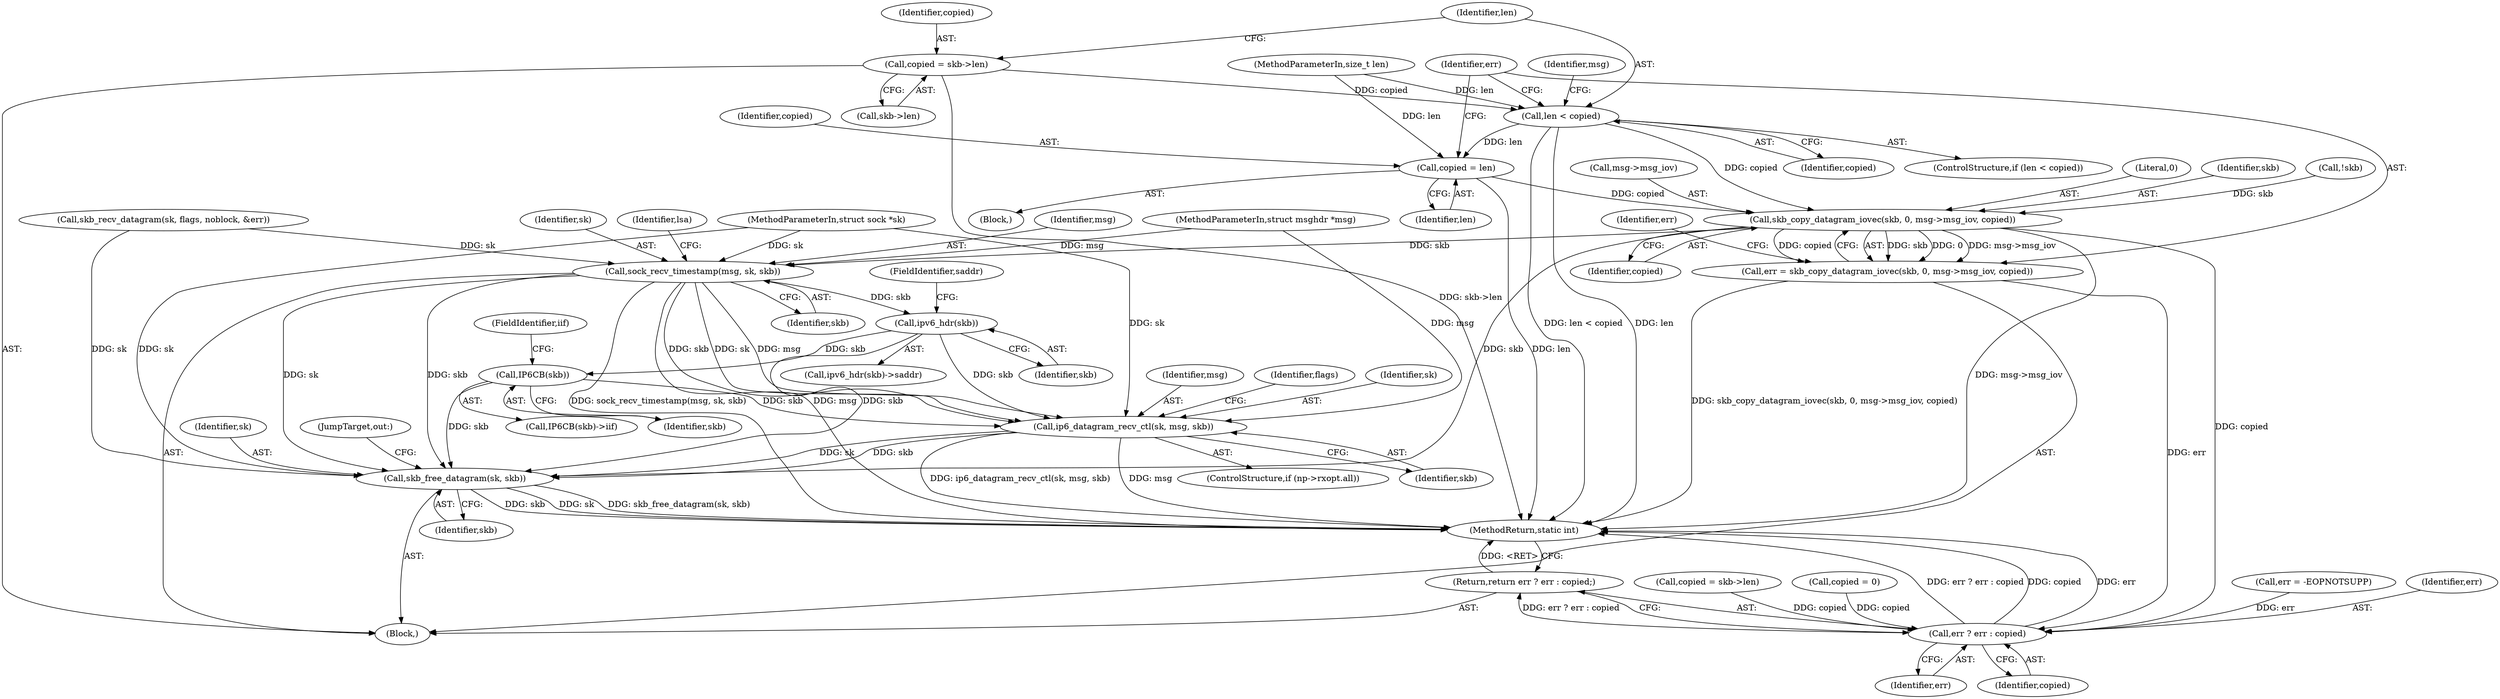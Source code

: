 digraph "0_linux_b860d3cc62877fad02863e2a08efff69a19382d2@pointer" {
"1000167" [label="(Call,copied = skb->len)"];
"1000173" [label="(Call,len < copied)"];
"1000182" [label="(Call,copied = len)"];
"1000187" [label="(Call,skb_copy_datagram_iovec(skb, 0, msg->msg_iov, copied))"];
"1000185" [label="(Call,err = skb_copy_datagram_iovec(skb, 0, msg->msg_iov, copied))"];
"1000278" [label="(Call,err ? err : copied)"];
"1000277" [label="(Return,return err ? err : copied;)"];
"1000197" [label="(Call,sock_recv_timestamp(msg, sk, skb))"];
"1000219" [label="(Call,ipv6_hdr(skb))"];
"1000250" [label="(Call,IP6CB(skb))"];
"1000259" [label="(Call,ip6_datagram_recv_ctl(sk, msg, skb))"];
"1000273" [label="(Call,skb_free_datagram(sk, skb))"];
"1000185" [label="(Call,err = skb_copy_datagram_iovec(skb, 0, msg->msg_iov, copied))"];
"1000251" [label="(Identifier,skb)"];
"1000157" [label="(Call,skb_recv_datagram(sk, flags, noblock, &err))"];
"1000219" [label="(Call,ipv6_hdr(skb))"];
"1000198" [label="(Identifier,msg)"];
"1000104" [label="(MethodParameterIn,struct msghdr *msg)"];
"1000274" [label="(Identifier,sk)"];
"1000197" [label="(Call,sock_recv_timestamp(msg, sk, skb))"];
"1000128" [label="(Call,err = -EOPNOTSUPP)"];
"1000273" [label="(Call,skb_free_datagram(sk, skb))"];
"1000103" [label="(MethodParameterIn,struct sock *sk)"];
"1000249" [label="(Call,IP6CB(skb)->iif)"];
"1000261" [label="(Identifier,msg)"];
"1000187" [label="(Call,skb_copy_datagram_iovec(skb, 0, msg->msg_iov, copied))"];
"1000265" [label="(Identifier,flags)"];
"1000175" [label="(Identifier,copied)"];
"1000250" [label="(Call,IP6CB(skb))"];
"1000279" [label="(Identifier,err)"];
"1000280" [label="(Identifier,err)"];
"1000176" [label="(Block,)"];
"1000277" [label="(Return,return err ? err : copied;)"];
"1000199" [label="(Identifier,sk)"];
"1000169" [label="(Call,skb->len)"];
"1000179" [label="(Identifier,msg)"];
"1000189" [label="(Literal,0)"];
"1000109" [label="(Block,)"];
"1000168" [label="(Identifier,copied)"];
"1000275" [label="(Identifier,skb)"];
"1000188" [label="(Identifier,skb)"];
"1000281" [label="(Identifier,copied)"];
"1000200" [label="(Identifier,skb)"];
"1000167" [label="(Call,copied = skb->len)"];
"1000262" [label="(Identifier,skb)"];
"1000174" [label="(Identifier,len)"];
"1000282" [label="(MethodReturn,static int)"];
"1000278" [label="(Call,err ? err : copied)"];
"1000164" [label="(Call,!skb)"];
"1000184" [label="(Identifier,len)"];
"1000260" [label="(Identifier,sk)"];
"1000190" [label="(Call,msg->msg_iov)"];
"1000172" [label="(ControlStructure,if (len < copied))"];
"1000182" [label="(Call,copied = len)"];
"1000195" [label="(Identifier,err)"];
"1000173" [label="(Call,len < copied)"];
"1000186" [label="(Identifier,err)"];
"1000220" [label="(Identifier,skb)"];
"1000218" [label="(Call,ipv6_hdr(skb)->saddr)"];
"1000259" [label="(Call,ip6_datagram_recv_ctl(sk, msg, skb))"];
"1000183" [label="(Identifier,copied)"];
"1000105" [label="(MethodParameterIn,size_t len)"];
"1000193" [label="(Identifier,copied)"];
"1000221" [label="(FieldIdentifier,saddr)"];
"1000252" [label="(FieldIdentifier,iif)"];
"1000253" [label="(ControlStructure,if (np->rxopt.all))"];
"1000276" [label="(JumpTarget,out:)"];
"1000267" [label="(Call,copied = skb->len)"];
"1000124" [label="(Call,copied = 0)"];
"1000202" [label="(Identifier,lsa)"];
"1000167" -> "1000109"  [label="AST: "];
"1000167" -> "1000169"  [label="CFG: "];
"1000168" -> "1000167"  [label="AST: "];
"1000169" -> "1000167"  [label="AST: "];
"1000174" -> "1000167"  [label="CFG: "];
"1000167" -> "1000282"  [label="DDG: skb->len"];
"1000167" -> "1000173"  [label="DDG: copied"];
"1000173" -> "1000172"  [label="AST: "];
"1000173" -> "1000175"  [label="CFG: "];
"1000174" -> "1000173"  [label="AST: "];
"1000175" -> "1000173"  [label="AST: "];
"1000179" -> "1000173"  [label="CFG: "];
"1000186" -> "1000173"  [label="CFG: "];
"1000173" -> "1000282"  [label="DDG: len < copied"];
"1000173" -> "1000282"  [label="DDG: len"];
"1000105" -> "1000173"  [label="DDG: len"];
"1000173" -> "1000182"  [label="DDG: len"];
"1000173" -> "1000187"  [label="DDG: copied"];
"1000182" -> "1000176"  [label="AST: "];
"1000182" -> "1000184"  [label="CFG: "];
"1000183" -> "1000182"  [label="AST: "];
"1000184" -> "1000182"  [label="AST: "];
"1000186" -> "1000182"  [label="CFG: "];
"1000182" -> "1000282"  [label="DDG: len"];
"1000105" -> "1000182"  [label="DDG: len"];
"1000182" -> "1000187"  [label="DDG: copied"];
"1000187" -> "1000185"  [label="AST: "];
"1000187" -> "1000193"  [label="CFG: "];
"1000188" -> "1000187"  [label="AST: "];
"1000189" -> "1000187"  [label="AST: "];
"1000190" -> "1000187"  [label="AST: "];
"1000193" -> "1000187"  [label="AST: "];
"1000185" -> "1000187"  [label="CFG: "];
"1000187" -> "1000282"  [label="DDG: msg->msg_iov"];
"1000187" -> "1000185"  [label="DDG: skb"];
"1000187" -> "1000185"  [label="DDG: 0"];
"1000187" -> "1000185"  [label="DDG: msg->msg_iov"];
"1000187" -> "1000185"  [label="DDG: copied"];
"1000164" -> "1000187"  [label="DDG: skb"];
"1000187" -> "1000197"  [label="DDG: skb"];
"1000187" -> "1000273"  [label="DDG: skb"];
"1000187" -> "1000278"  [label="DDG: copied"];
"1000185" -> "1000109"  [label="AST: "];
"1000186" -> "1000185"  [label="AST: "];
"1000195" -> "1000185"  [label="CFG: "];
"1000185" -> "1000282"  [label="DDG: skb_copy_datagram_iovec(skb, 0, msg->msg_iov, copied)"];
"1000185" -> "1000278"  [label="DDG: err"];
"1000278" -> "1000277"  [label="AST: "];
"1000278" -> "1000280"  [label="CFG: "];
"1000278" -> "1000281"  [label="CFG: "];
"1000279" -> "1000278"  [label="AST: "];
"1000280" -> "1000278"  [label="AST: "];
"1000281" -> "1000278"  [label="AST: "];
"1000277" -> "1000278"  [label="CFG: "];
"1000278" -> "1000282"  [label="DDG: err"];
"1000278" -> "1000282"  [label="DDG: err ? err : copied"];
"1000278" -> "1000282"  [label="DDG: copied"];
"1000278" -> "1000277"  [label="DDG: err ? err : copied"];
"1000128" -> "1000278"  [label="DDG: err"];
"1000124" -> "1000278"  [label="DDG: copied"];
"1000267" -> "1000278"  [label="DDG: copied"];
"1000277" -> "1000109"  [label="AST: "];
"1000282" -> "1000277"  [label="CFG: "];
"1000277" -> "1000282"  [label="DDG: <RET>"];
"1000197" -> "1000109"  [label="AST: "];
"1000197" -> "1000200"  [label="CFG: "];
"1000198" -> "1000197"  [label="AST: "];
"1000199" -> "1000197"  [label="AST: "];
"1000200" -> "1000197"  [label="AST: "];
"1000202" -> "1000197"  [label="CFG: "];
"1000197" -> "1000282"  [label="DDG: sock_recv_timestamp(msg, sk, skb)"];
"1000197" -> "1000282"  [label="DDG: msg"];
"1000104" -> "1000197"  [label="DDG: msg"];
"1000157" -> "1000197"  [label="DDG: sk"];
"1000103" -> "1000197"  [label="DDG: sk"];
"1000197" -> "1000219"  [label="DDG: skb"];
"1000197" -> "1000259"  [label="DDG: sk"];
"1000197" -> "1000259"  [label="DDG: msg"];
"1000197" -> "1000259"  [label="DDG: skb"];
"1000197" -> "1000273"  [label="DDG: sk"];
"1000197" -> "1000273"  [label="DDG: skb"];
"1000219" -> "1000218"  [label="AST: "];
"1000219" -> "1000220"  [label="CFG: "];
"1000220" -> "1000219"  [label="AST: "];
"1000221" -> "1000219"  [label="CFG: "];
"1000219" -> "1000250"  [label="DDG: skb"];
"1000219" -> "1000259"  [label="DDG: skb"];
"1000219" -> "1000273"  [label="DDG: skb"];
"1000250" -> "1000249"  [label="AST: "];
"1000250" -> "1000251"  [label="CFG: "];
"1000251" -> "1000250"  [label="AST: "];
"1000252" -> "1000250"  [label="CFG: "];
"1000250" -> "1000259"  [label="DDG: skb"];
"1000250" -> "1000273"  [label="DDG: skb"];
"1000259" -> "1000253"  [label="AST: "];
"1000259" -> "1000262"  [label="CFG: "];
"1000260" -> "1000259"  [label="AST: "];
"1000261" -> "1000259"  [label="AST: "];
"1000262" -> "1000259"  [label="AST: "];
"1000265" -> "1000259"  [label="CFG: "];
"1000259" -> "1000282"  [label="DDG: ip6_datagram_recv_ctl(sk, msg, skb)"];
"1000259" -> "1000282"  [label="DDG: msg"];
"1000103" -> "1000259"  [label="DDG: sk"];
"1000104" -> "1000259"  [label="DDG: msg"];
"1000259" -> "1000273"  [label="DDG: sk"];
"1000259" -> "1000273"  [label="DDG: skb"];
"1000273" -> "1000109"  [label="AST: "];
"1000273" -> "1000275"  [label="CFG: "];
"1000274" -> "1000273"  [label="AST: "];
"1000275" -> "1000273"  [label="AST: "];
"1000276" -> "1000273"  [label="CFG: "];
"1000273" -> "1000282"  [label="DDG: skb"];
"1000273" -> "1000282"  [label="DDG: sk"];
"1000273" -> "1000282"  [label="DDG: skb_free_datagram(sk, skb)"];
"1000157" -> "1000273"  [label="DDG: sk"];
"1000103" -> "1000273"  [label="DDG: sk"];
}

